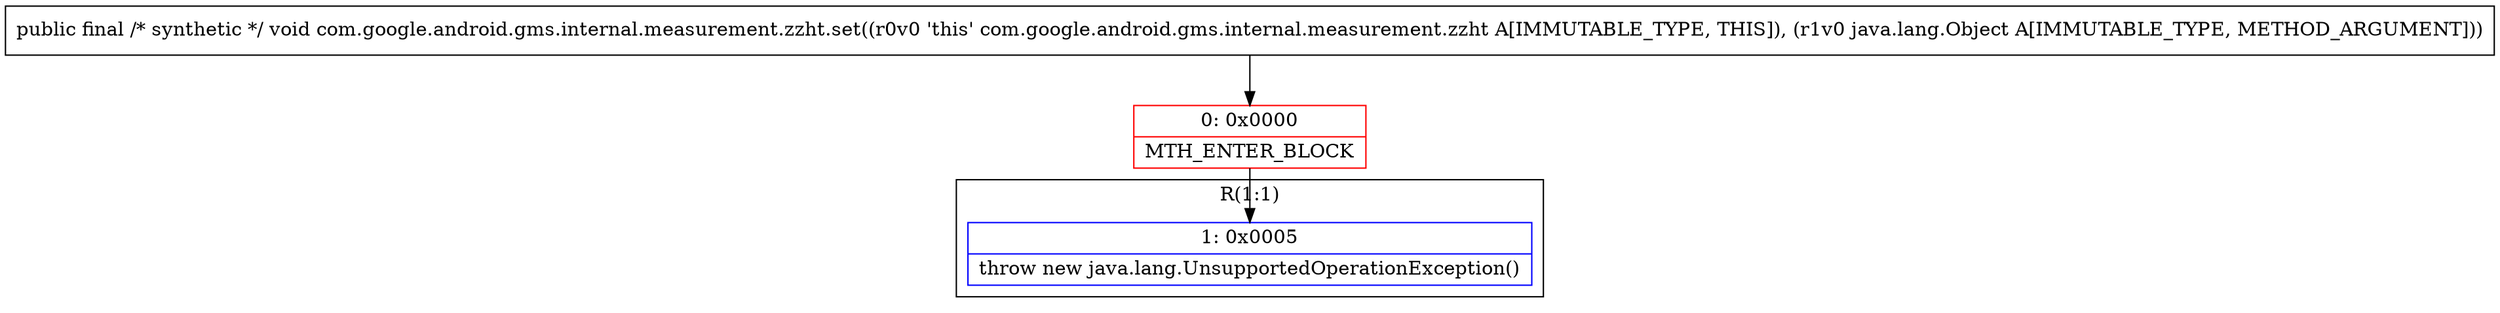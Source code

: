 digraph "CFG forcom.google.android.gms.internal.measurement.zzht.set(Ljava\/lang\/Object;)V" {
subgraph cluster_Region_735609219 {
label = "R(1:1)";
node [shape=record,color=blue];
Node_1 [shape=record,label="{1\:\ 0x0005|throw new java.lang.UnsupportedOperationException()\l}"];
}
Node_0 [shape=record,color=red,label="{0\:\ 0x0000|MTH_ENTER_BLOCK\l}"];
MethodNode[shape=record,label="{public final \/* synthetic *\/ void com.google.android.gms.internal.measurement.zzht.set((r0v0 'this' com.google.android.gms.internal.measurement.zzht A[IMMUTABLE_TYPE, THIS]), (r1v0 java.lang.Object A[IMMUTABLE_TYPE, METHOD_ARGUMENT])) }"];
MethodNode -> Node_0;
Node_0 -> Node_1;
}

